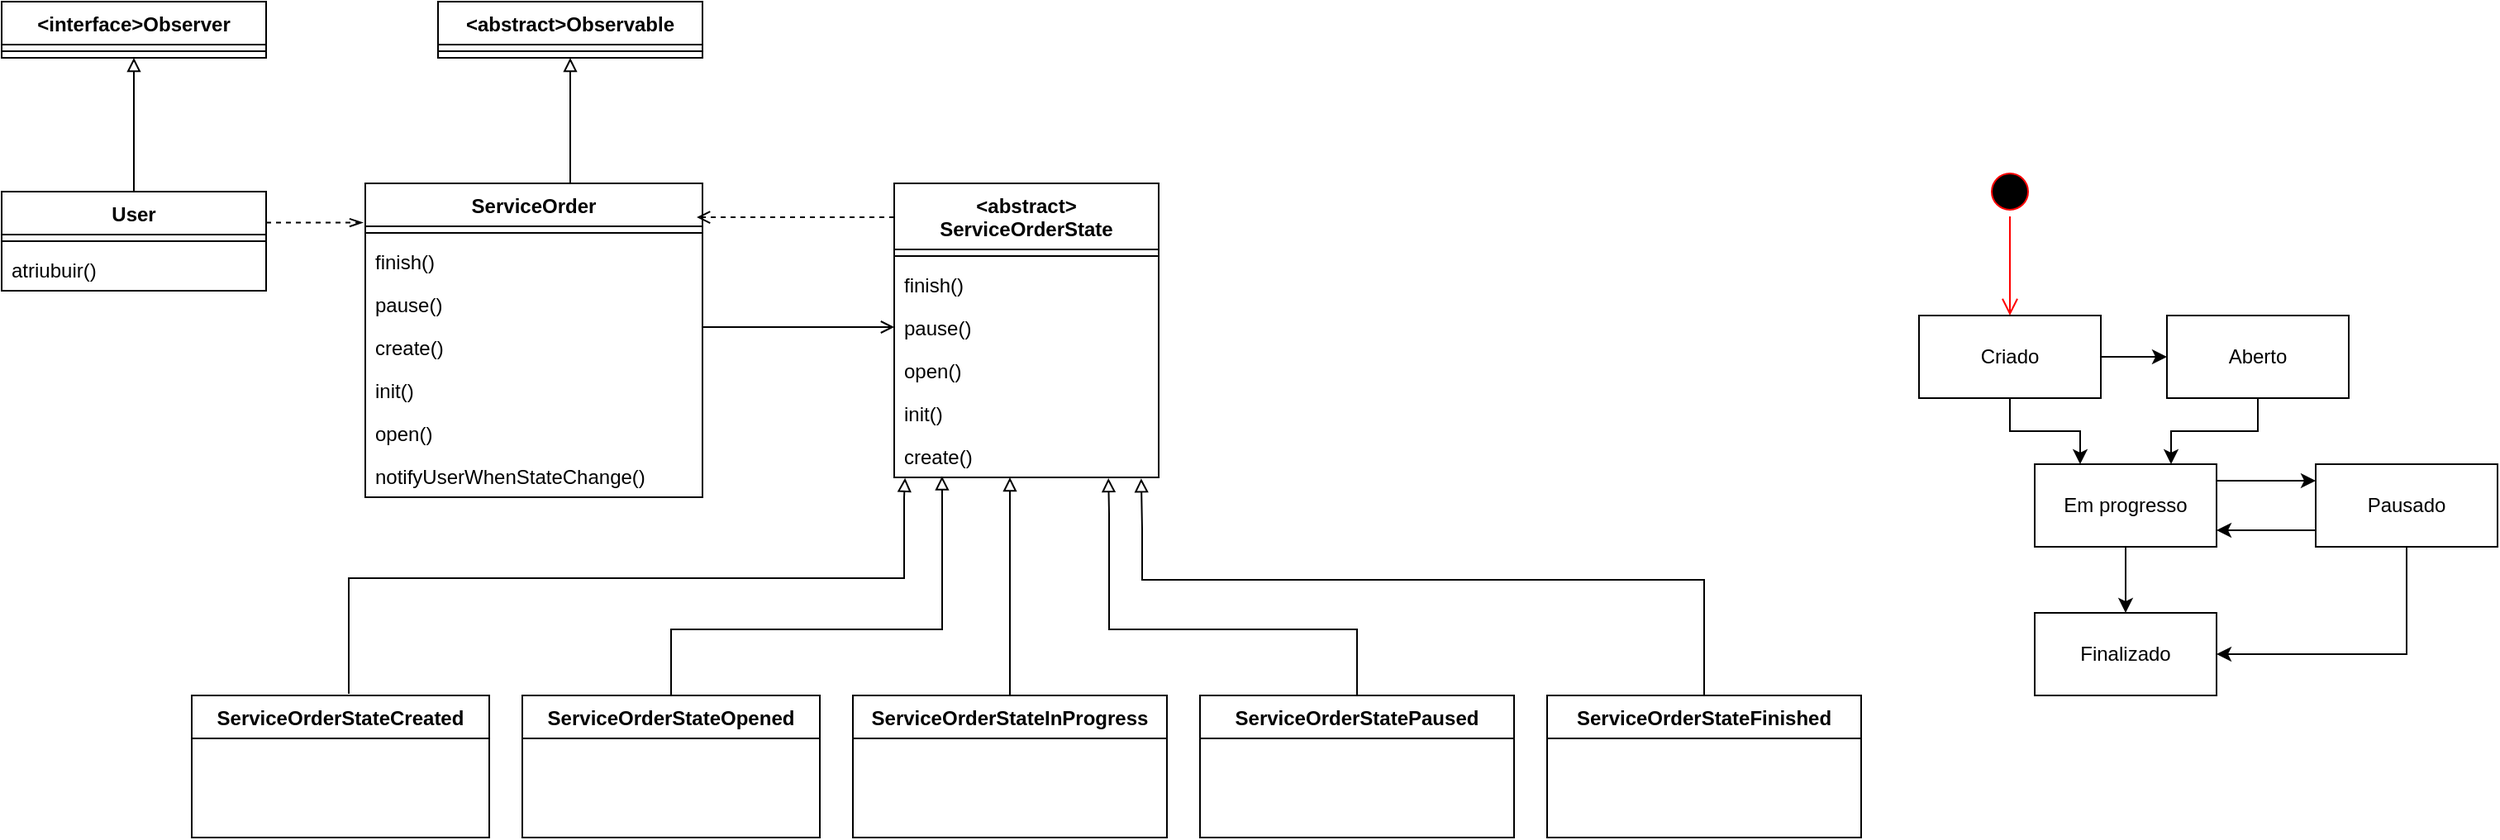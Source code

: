 <mxfile version="26.0.6">
  <diagram name="Página-1" id="F0vaq4UC4v2XeZKMM6sA">
    <mxGraphModel dx="1120" dy="632" grid="1" gridSize="10" guides="1" tooltips="1" connect="1" arrows="1" fold="1" page="1" pageScale="1" pageWidth="827" pageHeight="1169" math="0" shadow="0">
      <root>
        <mxCell id="0" />
        <mxCell id="1" parent="0" />
        <mxCell id="XA6KKNTSg6R-lgF2eC0R-1" value="&amp;lt;abstract&amp;gt;&lt;div&gt;ServiceOrderState&lt;/div&gt;&lt;div&gt;&lt;br&gt;&lt;/div&gt;" style="swimlane;fontStyle=1;align=center;verticalAlign=top;childLayout=stackLayout;horizontal=1;startSize=40;horizontalStack=0;resizeParent=1;resizeParentMax=0;resizeLast=0;collapsible=1;marginBottom=0;whiteSpace=wrap;html=1;" parent="1" vertex="1">
          <mxGeometry x="610" y="110" width="160" height="178" as="geometry" />
        </mxCell>
        <mxCell id="XA6KKNTSg6R-lgF2eC0R-3" value="" style="line;strokeWidth=1;fillColor=none;align=left;verticalAlign=middle;spacingTop=-1;spacingLeft=3;spacingRight=3;rotatable=0;labelPosition=right;points=[];portConstraint=eastwest;strokeColor=inherit;" parent="XA6KKNTSg6R-lgF2eC0R-1" vertex="1">
          <mxGeometry y="40" width="160" height="8" as="geometry" />
        </mxCell>
        <mxCell id="XA6KKNTSg6R-lgF2eC0R-58" value="finish()" style="text;strokeColor=none;fillColor=none;align=left;verticalAlign=top;spacingLeft=4;spacingRight=4;overflow=hidden;rotatable=0;points=[[0,0.5],[1,0.5]];portConstraint=eastwest;whiteSpace=wrap;html=1;" parent="XA6KKNTSg6R-lgF2eC0R-1" vertex="1">
          <mxGeometry y="48" width="160" height="26" as="geometry" />
        </mxCell>
        <mxCell id="XA6KKNTSg6R-lgF2eC0R-60" value="pause()" style="text;strokeColor=none;fillColor=none;align=left;verticalAlign=top;spacingLeft=4;spacingRight=4;overflow=hidden;rotatable=0;points=[[0,0.5],[1,0.5]];portConstraint=eastwest;whiteSpace=wrap;html=1;" parent="XA6KKNTSg6R-lgF2eC0R-1" vertex="1">
          <mxGeometry y="74" width="160" height="26" as="geometry" />
        </mxCell>
        <mxCell id="XA6KKNTSg6R-lgF2eC0R-59" value="open()" style="text;strokeColor=none;fillColor=none;align=left;verticalAlign=top;spacingLeft=4;spacingRight=4;overflow=hidden;rotatable=0;points=[[0,0.5],[1,0.5]];portConstraint=eastwest;whiteSpace=wrap;html=1;" parent="XA6KKNTSg6R-lgF2eC0R-1" vertex="1">
          <mxGeometry y="100" width="160" height="26" as="geometry" />
        </mxCell>
        <mxCell id="XA6KKNTSg6R-lgF2eC0R-57" value="init()" style="text;strokeColor=none;fillColor=none;align=left;verticalAlign=top;spacingLeft=4;spacingRight=4;overflow=hidden;rotatable=0;points=[[0,0.5],[1,0.5]];portConstraint=eastwest;whiteSpace=wrap;html=1;" parent="XA6KKNTSg6R-lgF2eC0R-1" vertex="1">
          <mxGeometry y="126" width="160" height="26" as="geometry" />
        </mxCell>
        <mxCell id="XA6KKNTSg6R-lgF2eC0R-4" value="create()" style="text;strokeColor=none;fillColor=none;align=left;verticalAlign=top;spacingLeft=4;spacingRight=4;overflow=hidden;rotatable=0;points=[[0,0.5],[1,0.5]];portConstraint=eastwest;whiteSpace=wrap;html=1;" parent="XA6KKNTSg6R-lgF2eC0R-1" vertex="1">
          <mxGeometry y="152" width="160" height="26" as="geometry" />
        </mxCell>
        <mxCell id="XA6KKNTSg6R-lgF2eC0R-77" style="edgeStyle=orthogonalEdgeStyle;rounded=0;orthogonalLoop=1;jettySize=auto;html=1;entryX=0;entryY=0.5;entryDx=0;entryDy=0;endArrow=open;endFill=0;" parent="1" source="XA6KKNTSg6R-lgF2eC0R-5" target="XA6KKNTSg6R-lgF2eC0R-60" edge="1">
          <mxGeometry relative="1" as="geometry">
            <Array as="points">
              <mxPoint x="525" y="197" />
              <mxPoint x="525" y="197" />
            </Array>
          </mxGeometry>
        </mxCell>
        <mxCell id="Afb7McoGdcL4xSs_afsd-15" value="" style="edgeStyle=orthogonalEdgeStyle;rounded=0;orthogonalLoop=1;jettySize=auto;html=1;endArrow=block;endFill=0;" edge="1" parent="1" source="XA6KKNTSg6R-lgF2eC0R-5" target="Afb7McoGdcL4xSs_afsd-13">
          <mxGeometry relative="1" as="geometry">
            <Array as="points">
              <mxPoint x="414" y="60" />
              <mxPoint x="414" y="60" />
            </Array>
          </mxGeometry>
        </mxCell>
        <mxCell id="XA6KKNTSg6R-lgF2eC0R-5" value="&lt;div&gt;ServiceOrder&lt;/div&gt;&lt;div&gt;&lt;br&gt;&lt;/div&gt;" style="swimlane;fontStyle=1;align=center;verticalAlign=top;childLayout=stackLayout;horizontal=1;startSize=26;horizontalStack=0;resizeParent=1;resizeParentMax=0;resizeLast=0;collapsible=1;marginBottom=0;whiteSpace=wrap;html=1;" parent="1" vertex="1">
          <mxGeometry x="290" y="110" width="204" height="190" as="geometry" />
        </mxCell>
        <mxCell id="XA6KKNTSg6R-lgF2eC0R-7" value="" style="line;strokeWidth=1;fillColor=none;align=left;verticalAlign=middle;spacingTop=-1;spacingLeft=3;spacingRight=3;rotatable=0;labelPosition=right;points=[];portConstraint=eastwest;strokeColor=inherit;" parent="XA6KKNTSg6R-lgF2eC0R-5" vertex="1">
          <mxGeometry y="26" width="204" height="8" as="geometry" />
        </mxCell>
        <mxCell id="XA6KKNTSg6R-lgF2eC0R-72" value="finish()" style="text;strokeColor=none;fillColor=none;align=left;verticalAlign=top;spacingLeft=4;spacingRight=4;overflow=hidden;rotatable=0;points=[[0,0.5],[1,0.5]];portConstraint=eastwest;whiteSpace=wrap;html=1;" parent="XA6KKNTSg6R-lgF2eC0R-5" vertex="1">
          <mxGeometry y="34" width="204" height="26" as="geometry" />
        </mxCell>
        <mxCell id="XA6KKNTSg6R-lgF2eC0R-73" value="pause()" style="text;strokeColor=none;fillColor=none;align=left;verticalAlign=top;spacingLeft=4;spacingRight=4;overflow=hidden;rotatable=0;points=[[0,0.5],[1,0.5]];portConstraint=eastwest;whiteSpace=wrap;html=1;" parent="XA6KKNTSg6R-lgF2eC0R-5" vertex="1">
          <mxGeometry y="60" width="204" height="26" as="geometry" />
        </mxCell>
        <mxCell id="XA6KKNTSg6R-lgF2eC0R-76" value="create()" style="text;strokeColor=none;fillColor=none;align=left;verticalAlign=top;spacingLeft=4;spacingRight=4;overflow=hidden;rotatable=0;points=[[0,0.5],[1,0.5]];portConstraint=eastwest;whiteSpace=wrap;html=1;" parent="XA6KKNTSg6R-lgF2eC0R-5" vertex="1">
          <mxGeometry y="86" width="204" height="26" as="geometry" />
        </mxCell>
        <mxCell id="XA6KKNTSg6R-lgF2eC0R-75" value="init()" style="text;strokeColor=none;fillColor=none;align=left;verticalAlign=top;spacingLeft=4;spacingRight=4;overflow=hidden;rotatable=0;points=[[0,0.5],[1,0.5]];portConstraint=eastwest;whiteSpace=wrap;html=1;" parent="XA6KKNTSg6R-lgF2eC0R-5" vertex="1">
          <mxGeometry y="112" width="204" height="26" as="geometry" />
        </mxCell>
        <mxCell id="Afb7McoGdcL4xSs_afsd-17" value="open()" style="text;strokeColor=none;fillColor=none;align=left;verticalAlign=top;spacingLeft=4;spacingRight=4;overflow=hidden;rotatable=0;points=[[0,0.5],[1,0.5]];portConstraint=eastwest;whiteSpace=wrap;html=1;" vertex="1" parent="XA6KKNTSg6R-lgF2eC0R-5">
          <mxGeometry y="138" width="204" height="26" as="geometry" />
        </mxCell>
        <mxCell id="XA6KKNTSg6R-lgF2eC0R-74" value="notifyUserWhenStateChange()" style="text;strokeColor=none;fillColor=none;align=left;verticalAlign=top;spacingLeft=4;spacingRight=4;overflow=hidden;rotatable=0;points=[[0,0.5],[1,0.5]];portConstraint=eastwest;whiteSpace=wrap;html=1;" parent="XA6KKNTSg6R-lgF2eC0R-5" vertex="1">
          <mxGeometry y="164" width="204" height="26" as="geometry" />
        </mxCell>
        <mxCell id="XA6KKNTSg6R-lgF2eC0R-9" value="&lt;div&gt;ServiceOrderStateCreated&lt;/div&gt;&lt;div&gt;&lt;br&gt;&lt;/div&gt;" style="swimlane;fontStyle=1;align=center;verticalAlign=top;childLayout=stackLayout;horizontal=1;startSize=26;horizontalStack=0;resizeParent=1;resizeParentMax=0;resizeLast=0;collapsible=1;marginBottom=0;whiteSpace=wrap;html=1;" parent="1" vertex="1">
          <mxGeometry x="185" y="420" width="180" height="86" as="geometry" />
        </mxCell>
        <mxCell id="XA6KKNTSg6R-lgF2eC0R-52" style="edgeStyle=orthogonalEdgeStyle;rounded=0;orthogonalLoop=1;jettySize=auto;html=1;endArrow=block;endFill=0;entryX=0.181;entryY=0.973;entryDx=0;entryDy=0;entryPerimeter=0;" parent="1" source="XA6KKNTSg6R-lgF2eC0R-13" target="XA6KKNTSg6R-lgF2eC0R-4" edge="1">
          <mxGeometry relative="1" as="geometry">
            <mxPoint x="690" y="310" as="targetPoint" />
            <Array as="points">
              <mxPoint x="475" y="380" />
              <mxPoint x="639" y="380" />
              <mxPoint x="639" y="320" />
            </Array>
          </mxGeometry>
        </mxCell>
        <mxCell id="XA6KKNTSg6R-lgF2eC0R-13" value="&lt;div&gt;ServiceOrderStateOpened&lt;/div&gt;" style="swimlane;fontStyle=1;align=center;verticalAlign=top;childLayout=stackLayout;horizontal=1;startSize=26;horizontalStack=0;resizeParent=1;resizeParentMax=0;resizeLast=0;collapsible=1;marginBottom=0;whiteSpace=wrap;html=1;" parent="1" vertex="1">
          <mxGeometry x="385" y="420" width="180" height="86" as="geometry" />
        </mxCell>
        <mxCell id="XA6KKNTSg6R-lgF2eC0R-53" value="" style="edgeStyle=orthogonalEdgeStyle;rounded=0;orthogonalLoop=1;jettySize=auto;html=1;endArrow=block;endFill=0;" parent="1" source="XA6KKNTSg6R-lgF2eC0R-17" target="XA6KKNTSg6R-lgF2eC0R-4" edge="1">
          <mxGeometry relative="1" as="geometry">
            <Array as="points">
              <mxPoint x="680" y="330" />
              <mxPoint x="680" y="330" />
            </Array>
          </mxGeometry>
        </mxCell>
        <mxCell id="XA6KKNTSg6R-lgF2eC0R-17" value="&lt;div&gt;ServiceOrderStateInProgress&lt;/div&gt;" style="swimlane;fontStyle=1;align=center;verticalAlign=top;childLayout=stackLayout;horizontal=1;startSize=26;horizontalStack=0;resizeParent=1;resizeParentMax=0;resizeLast=0;collapsible=1;marginBottom=0;whiteSpace=wrap;html=1;" parent="1" vertex="1">
          <mxGeometry x="585" y="420" width="190" height="86" as="geometry" />
        </mxCell>
        <mxCell id="XA6KKNTSg6R-lgF2eC0R-21" value="&lt;div&gt;ServiceOrderStatePaused&lt;/div&gt;" style="swimlane;fontStyle=1;align=center;verticalAlign=top;childLayout=stackLayout;horizontal=1;startSize=26;horizontalStack=0;resizeParent=1;resizeParentMax=0;resizeLast=0;collapsible=1;marginBottom=0;whiteSpace=wrap;html=1;" parent="1" vertex="1">
          <mxGeometry x="795" y="420" width="190" height="86" as="geometry" />
        </mxCell>
        <mxCell id="XA6KKNTSg6R-lgF2eC0R-25" value="&lt;div&gt;ServiceOrderStateFinished&lt;/div&gt;" style="swimlane;fontStyle=1;align=center;verticalAlign=top;childLayout=stackLayout;horizontal=1;startSize=26;horizontalStack=0;resizeParent=1;resizeParentMax=0;resizeLast=0;collapsible=1;marginBottom=0;whiteSpace=wrap;html=1;" parent="1" vertex="1">
          <mxGeometry x="1005" y="420" width="190" height="86" as="geometry" />
        </mxCell>
        <mxCell id="XA6KKNTSg6R-lgF2eC0R-29" value="" style="ellipse;html=1;shape=startState;fillColor=#000000;strokeColor=#ff0000;" parent="1" vertex="1">
          <mxGeometry x="1270" y="100" width="30" height="30" as="geometry" />
        </mxCell>
        <mxCell id="XA6KKNTSg6R-lgF2eC0R-30" value="" style="edgeStyle=orthogonalEdgeStyle;html=1;verticalAlign=bottom;endArrow=open;endSize=8;strokeColor=#ff0000;rounded=0;entryX=0.5;entryY=0;entryDx=0;entryDy=0;" parent="1" source="XA6KKNTSg6R-lgF2eC0R-29" target="XA6KKNTSg6R-lgF2eC0R-31" edge="1">
          <mxGeometry relative="1" as="geometry">
            <mxPoint x="1295" y="190" as="targetPoint" />
          </mxGeometry>
        </mxCell>
        <mxCell id="XA6KKNTSg6R-lgF2eC0R-45" style="edgeStyle=orthogonalEdgeStyle;rounded=0;orthogonalLoop=1;jettySize=auto;html=1;entryX=0.25;entryY=0;entryDx=0;entryDy=0;" parent="1" source="XA6KKNTSg6R-lgF2eC0R-31" target="XA6KKNTSg6R-lgF2eC0R-33" edge="1">
          <mxGeometry relative="1" as="geometry" />
        </mxCell>
        <mxCell id="XA6KKNTSg6R-lgF2eC0R-46" style="edgeStyle=orthogonalEdgeStyle;rounded=0;orthogonalLoop=1;jettySize=auto;html=1;" parent="1" source="XA6KKNTSg6R-lgF2eC0R-31" target="XA6KKNTSg6R-lgF2eC0R-32" edge="1">
          <mxGeometry relative="1" as="geometry" />
        </mxCell>
        <mxCell id="XA6KKNTSg6R-lgF2eC0R-31" value="Criado" style="html=1;whiteSpace=wrap;" parent="1" vertex="1">
          <mxGeometry x="1230" y="190" width="110" height="50" as="geometry" />
        </mxCell>
        <mxCell id="XA6KKNTSg6R-lgF2eC0R-44" style="edgeStyle=orthogonalEdgeStyle;rounded=0;orthogonalLoop=1;jettySize=auto;html=1;entryX=0.75;entryY=0;entryDx=0;entryDy=0;" parent="1" source="XA6KKNTSg6R-lgF2eC0R-32" target="XA6KKNTSg6R-lgF2eC0R-33" edge="1">
          <mxGeometry relative="1" as="geometry" />
        </mxCell>
        <mxCell id="XA6KKNTSg6R-lgF2eC0R-32" value="Aberto" style="html=1;whiteSpace=wrap;" parent="1" vertex="1">
          <mxGeometry x="1380" y="190" width="110" height="50" as="geometry" />
        </mxCell>
        <mxCell id="XA6KKNTSg6R-lgF2eC0R-47" value="" style="edgeStyle=orthogonalEdgeStyle;rounded=0;orthogonalLoop=1;jettySize=auto;html=1;" parent="1" source="XA6KKNTSg6R-lgF2eC0R-33" target="XA6KKNTSg6R-lgF2eC0R-36" edge="1">
          <mxGeometry relative="1" as="geometry">
            <Array as="points">
              <mxPoint x="1440" y="290" />
              <mxPoint x="1440" y="290" />
            </Array>
          </mxGeometry>
        </mxCell>
        <mxCell id="XA6KKNTSg6R-lgF2eC0R-50" style="edgeStyle=orthogonalEdgeStyle;rounded=0;orthogonalLoop=1;jettySize=auto;html=1;entryX=0.5;entryY=0;entryDx=0;entryDy=0;" parent="1" source="XA6KKNTSg6R-lgF2eC0R-33" target="XA6KKNTSg6R-lgF2eC0R-40" edge="1">
          <mxGeometry relative="1" as="geometry" />
        </mxCell>
        <mxCell id="XA6KKNTSg6R-lgF2eC0R-33" value="Em progresso" style="html=1;whiteSpace=wrap;" parent="1" vertex="1">
          <mxGeometry x="1300" y="280" width="110" height="50" as="geometry" />
        </mxCell>
        <mxCell id="XA6KKNTSg6R-lgF2eC0R-49" style="edgeStyle=orthogonalEdgeStyle;rounded=0;orthogonalLoop=1;jettySize=auto;html=1;" parent="1" edge="1">
          <mxGeometry relative="1" as="geometry">
            <mxPoint x="1470" y="320" as="sourcePoint" />
            <mxPoint x="1410" y="320" as="targetPoint" />
          </mxGeometry>
        </mxCell>
        <mxCell id="XA6KKNTSg6R-lgF2eC0R-79" style="edgeStyle=orthogonalEdgeStyle;rounded=0;orthogonalLoop=1;jettySize=auto;html=1;entryX=1;entryY=0.5;entryDx=0;entryDy=0;" parent="1" source="XA6KKNTSg6R-lgF2eC0R-36" target="XA6KKNTSg6R-lgF2eC0R-40" edge="1">
          <mxGeometry relative="1" as="geometry">
            <Array as="points">
              <mxPoint x="1525" y="395" />
            </Array>
          </mxGeometry>
        </mxCell>
        <mxCell id="XA6KKNTSg6R-lgF2eC0R-36" value="Pausado" style="html=1;whiteSpace=wrap;" parent="1" vertex="1">
          <mxGeometry x="1470" y="280" width="110" height="50" as="geometry" />
        </mxCell>
        <mxCell id="XA6KKNTSg6R-lgF2eC0R-40" value="Finalizado" style="html=1;whiteSpace=wrap;" parent="1" vertex="1">
          <mxGeometry x="1300" y="370" width="110" height="50" as="geometry" />
        </mxCell>
        <mxCell id="XA6KKNTSg6R-lgF2eC0R-51" style="edgeStyle=orthogonalEdgeStyle;rounded=0;orthogonalLoop=1;jettySize=auto;html=1;entryX=0.041;entryY=1.013;entryDx=0;entryDy=0;entryPerimeter=0;endArrow=block;endFill=0;" parent="1" target="XA6KKNTSg6R-lgF2eC0R-4" edge="1">
          <mxGeometry relative="1" as="geometry">
            <mxPoint x="280" y="419.04" as="sourcePoint" />
            <mxPoint x="618.2" y="310" as="targetPoint" />
            <Array as="points">
              <mxPoint x="280" y="349" />
              <mxPoint x="616" y="349" />
              <mxPoint x="616" y="300" />
              <mxPoint x="617" y="300" />
            </Array>
          </mxGeometry>
        </mxCell>
        <mxCell id="XA6KKNTSg6R-lgF2eC0R-54" style="edgeStyle=orthogonalEdgeStyle;rounded=0;orthogonalLoop=1;jettySize=auto;html=1;entryX=0.81;entryY=1.018;entryDx=0;entryDy=0;entryPerimeter=0;endArrow=block;endFill=0;" parent="1" source="XA6KKNTSg6R-lgF2eC0R-21" target="XA6KKNTSg6R-lgF2eC0R-4" edge="1">
          <mxGeometry relative="1" as="geometry">
            <Array as="points">
              <mxPoint x="890" y="380" />
              <mxPoint x="740" y="380" />
              <mxPoint x="740" y="310" />
            </Array>
          </mxGeometry>
        </mxCell>
        <mxCell id="XA6KKNTSg6R-lgF2eC0R-55" style="edgeStyle=orthogonalEdgeStyle;rounded=0;orthogonalLoop=1;jettySize=auto;html=1;entryX=0.934;entryY=1.023;entryDx=0;entryDy=0;entryPerimeter=0;endArrow=block;endFill=0;" parent="1" source="XA6KKNTSg6R-lgF2eC0R-25" target="XA6KKNTSg6R-lgF2eC0R-4" edge="1">
          <mxGeometry relative="1" as="geometry">
            <Array as="points">
              <mxPoint x="1100" y="350" />
              <mxPoint x="760" y="350" />
              <mxPoint x="760" y="320" />
              <mxPoint x="759" y="320" />
            </Array>
          </mxGeometry>
        </mxCell>
        <mxCell id="XA6KKNTSg6R-lgF2eC0R-78" style="edgeStyle=orthogonalEdgeStyle;rounded=0;orthogonalLoop=1;jettySize=auto;html=1;entryX=0.983;entryY=0.108;entryDx=0;entryDy=0;entryPerimeter=0;dashed=1;endArrow=open;endFill=0;" parent="1" source="XA6KKNTSg6R-lgF2eC0R-1" target="XA6KKNTSg6R-lgF2eC0R-5" edge="1">
          <mxGeometry relative="1" as="geometry">
            <Array as="points">
              <mxPoint x="552" y="130" />
            </Array>
          </mxGeometry>
        </mxCell>
        <mxCell id="Afb7McoGdcL4xSs_afsd-16" value="" style="edgeStyle=orthogonalEdgeStyle;rounded=0;orthogonalLoop=1;jettySize=auto;html=1;endArrow=block;endFill=0;" edge="1" parent="1" source="Afb7McoGdcL4xSs_afsd-1" target="Afb7McoGdcL4xSs_afsd-10">
          <mxGeometry relative="1" as="geometry">
            <Array as="points">
              <mxPoint x="150" y="70" />
              <mxPoint x="150" y="70" />
            </Array>
          </mxGeometry>
        </mxCell>
        <mxCell id="Afb7McoGdcL4xSs_afsd-18" value="" style="edgeStyle=orthogonalEdgeStyle;rounded=0;orthogonalLoop=1;jettySize=auto;html=1;entryX=-0.007;entryY=0.125;entryDx=0;entryDy=0;entryPerimeter=0;endArrow=openThin;endFill=0;dashed=1;" edge="1" parent="1" source="Afb7McoGdcL4xSs_afsd-1" target="XA6KKNTSg6R-lgF2eC0R-5">
          <mxGeometry relative="1" as="geometry">
            <Array as="points">
              <mxPoint x="260" y="134" />
            </Array>
          </mxGeometry>
        </mxCell>
        <mxCell id="Afb7McoGdcL4xSs_afsd-1" value="&lt;div&gt;User&lt;/div&gt;" style="swimlane;fontStyle=1;align=center;verticalAlign=top;childLayout=stackLayout;horizontal=1;startSize=26;horizontalStack=0;resizeParent=1;resizeParentMax=0;resizeLast=0;collapsible=1;marginBottom=0;whiteSpace=wrap;html=1;" vertex="1" parent="1">
          <mxGeometry x="70" y="115" width="160" height="60" as="geometry" />
        </mxCell>
        <mxCell id="Afb7McoGdcL4xSs_afsd-2" value="" style="line;strokeWidth=1;fillColor=none;align=left;verticalAlign=middle;spacingTop=-1;spacingLeft=3;spacingRight=3;rotatable=0;labelPosition=right;points=[];portConstraint=eastwest;strokeColor=inherit;" vertex="1" parent="Afb7McoGdcL4xSs_afsd-1">
          <mxGeometry y="26" width="160" height="8" as="geometry" />
        </mxCell>
        <mxCell id="Afb7McoGdcL4xSs_afsd-4" value="atriubuir()" style="text;strokeColor=none;fillColor=none;align=left;verticalAlign=top;spacingLeft=4;spacingRight=4;overflow=hidden;rotatable=0;points=[[0,0.5],[1,0.5]];portConstraint=eastwest;whiteSpace=wrap;html=1;" vertex="1" parent="Afb7McoGdcL4xSs_afsd-1">
          <mxGeometry y="34" width="160" height="26" as="geometry" />
        </mxCell>
        <mxCell id="Afb7McoGdcL4xSs_afsd-9" value="&lt;div&gt;&lt;span style=&quot;background-color: transparent; color: light-dark(rgb(0, 0, 0), rgb(255, 255, 255));&quot;&gt;&amp;lt;interface&amp;gt;&lt;/span&gt;Observer&lt;/div&gt;" style="swimlane;fontStyle=1;align=center;verticalAlign=top;childLayout=stackLayout;horizontal=1;startSize=26;horizontalStack=0;resizeParent=1;resizeParentMax=0;resizeLast=0;collapsible=1;marginBottom=0;whiteSpace=wrap;html=1;" vertex="1" parent="1">
          <mxGeometry x="70" width="160" height="34" as="geometry" />
        </mxCell>
        <mxCell id="Afb7McoGdcL4xSs_afsd-10" value="" style="line;strokeWidth=1;fillColor=none;align=left;verticalAlign=middle;spacingTop=-1;spacingLeft=3;spacingRight=3;rotatable=0;labelPosition=right;points=[];portConstraint=eastwest;strokeColor=inherit;" vertex="1" parent="Afb7McoGdcL4xSs_afsd-9">
          <mxGeometry y="26" width="160" height="8" as="geometry" />
        </mxCell>
        <mxCell id="Afb7McoGdcL4xSs_afsd-12" value="&lt;div&gt;&amp;lt;abstract&amp;gt;Observable&lt;/div&gt;" style="swimlane;fontStyle=1;align=center;verticalAlign=top;childLayout=stackLayout;horizontal=1;startSize=26;horizontalStack=0;resizeParent=1;resizeParentMax=0;resizeLast=0;collapsible=1;marginBottom=0;whiteSpace=wrap;html=1;" vertex="1" parent="1">
          <mxGeometry x="334" width="160" height="34" as="geometry" />
        </mxCell>
        <mxCell id="Afb7McoGdcL4xSs_afsd-13" value="" style="line;strokeWidth=1;fillColor=none;align=left;verticalAlign=middle;spacingTop=-1;spacingLeft=3;spacingRight=3;rotatable=0;labelPosition=right;points=[];portConstraint=eastwest;strokeColor=inherit;" vertex="1" parent="Afb7McoGdcL4xSs_afsd-12">
          <mxGeometry y="26" width="160" height="8" as="geometry" />
        </mxCell>
      </root>
    </mxGraphModel>
  </diagram>
</mxfile>
